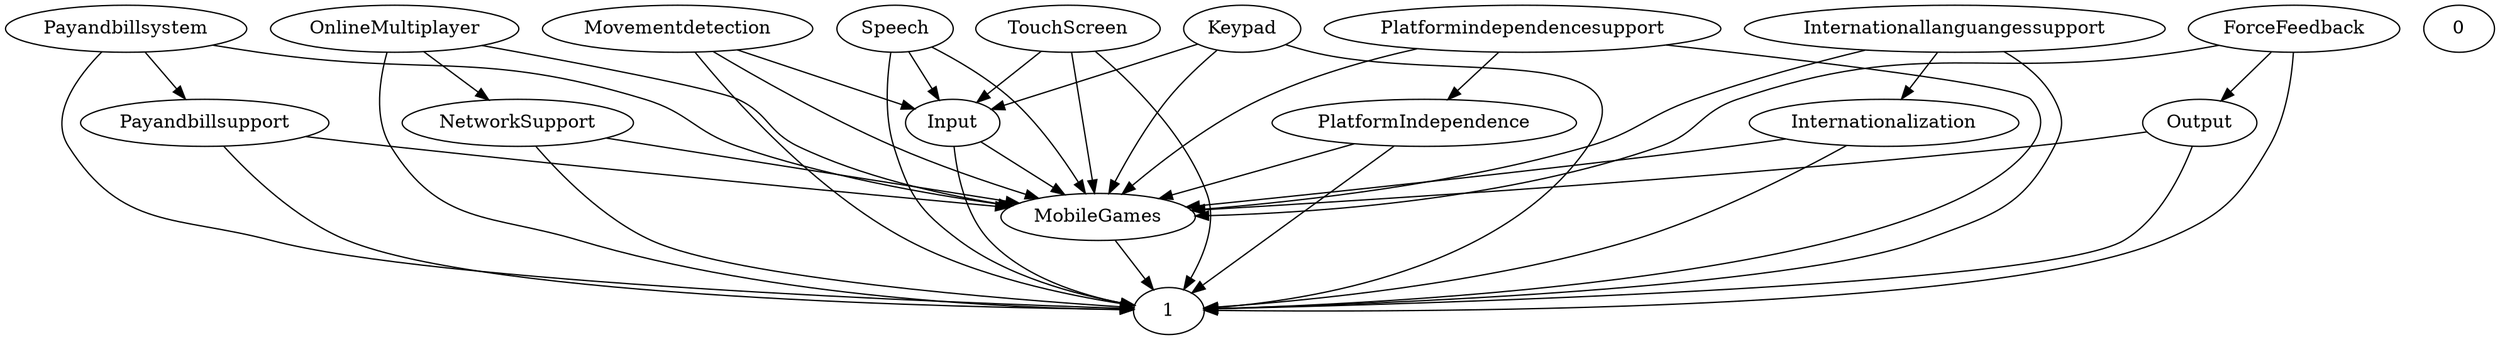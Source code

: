 digraph G {
  Payandbillsystem;
  OnlineMultiplayer;
  Movementdetection;
  NetworkSupport;
  Platformindependencesupport;
  Internationallanguangessupport;
  ForceFeedback;
  Input;
  Payandbillsupport;
  Internationalization;
  PlatformIndependence;
  0;
  Speech;
  Output;
  Keypad;
  1;
  MobileGames;
  TouchScreen;
  Platformindependencesupport -> PlatformIndependence;
  MobileGames -> 1;
  Speech -> Input;
  Internationallanguangessupport -> Internationalization;
  Payandbillsupport -> MobileGames;
  ForceFeedback -> Output;
  Internationalization -> MobileGames;
  Output -> MobileGames;
  Payandbillsystem -> Payandbillsupport;
  Input -> MobileGames;
  OnlineMultiplayer -> NetworkSupport;
  Movementdetection -> Input;
  PlatformIndependence -> MobileGames;
  TouchScreen -> Input;
  NetworkSupport -> MobileGames;
  Keypad -> Input;
  Payandbillsystem -> MobileGames;
  OnlineMultiplayer -> MobileGames;
  Movementdetection -> MobileGames;
  NetworkSupport -> 1;
  Platformindependencesupport -> MobileGames;
  Internationallanguangessupport -> MobileGames;
  ForceFeedback -> MobileGames;
  Input -> 1;
  Payandbillsupport -> 1;
  Internationalization -> 1;
  PlatformIndependence -> 1;
  Speech -> 1;
  Speech -> MobileGames;
  Output -> 1;
  Keypad -> 1;
  Keypad -> MobileGames;
  TouchScreen -> 1;
  TouchScreen -> MobileGames;
  Payandbillsystem -> 1;
  OnlineMultiplayer -> 1;
  Movementdetection -> 1;
  Platformindependencesupport -> 1;
  Internationallanguangessupport -> 1;
  ForceFeedback -> 1;
}
